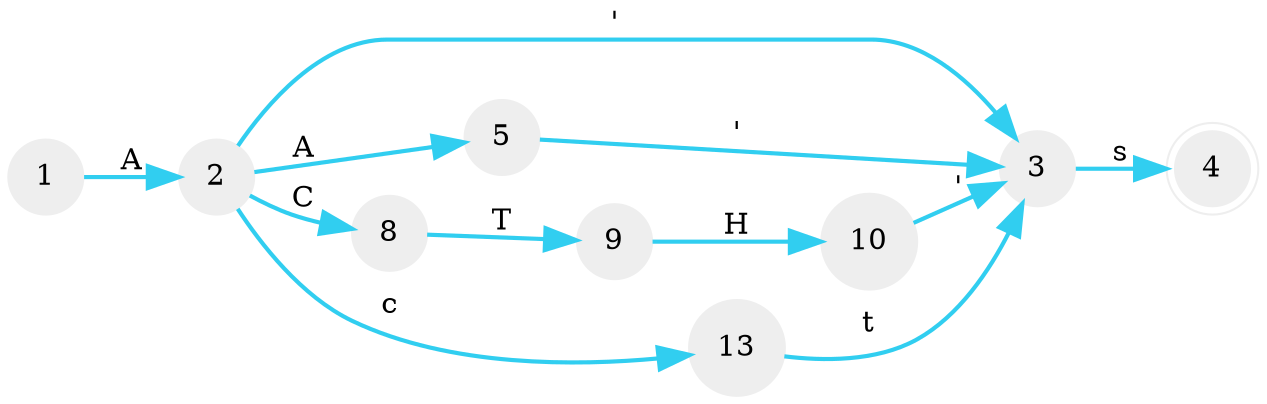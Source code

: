 digraph FST {
    rankdir=LR;
    node [shape=circle];
    node [style=filled];
    node [fillcolor="#EEEEEE"];
    node [color="#EEEEEE"];
    edge [color="#31CEF0"];
    edge [style="bold"];
    edge [arrowsize=1.5];
    1 -> 2 [label="A"];
    2 -> 3 [label="'"];
    3 -> 4 [label="s"];
    4 [shape=doublecircle];
    2 -> 5 [label="A"];
    5 -> 3 [label="'"];
    2 -> 8 [label="C"];
    8 -> 9 [label="T"];
    9 -> 10 [label="H"];
    10 -> 3 [label="'"];
    2 -> 13 [label="c"];
    13 -> 3 [label="t"];
}